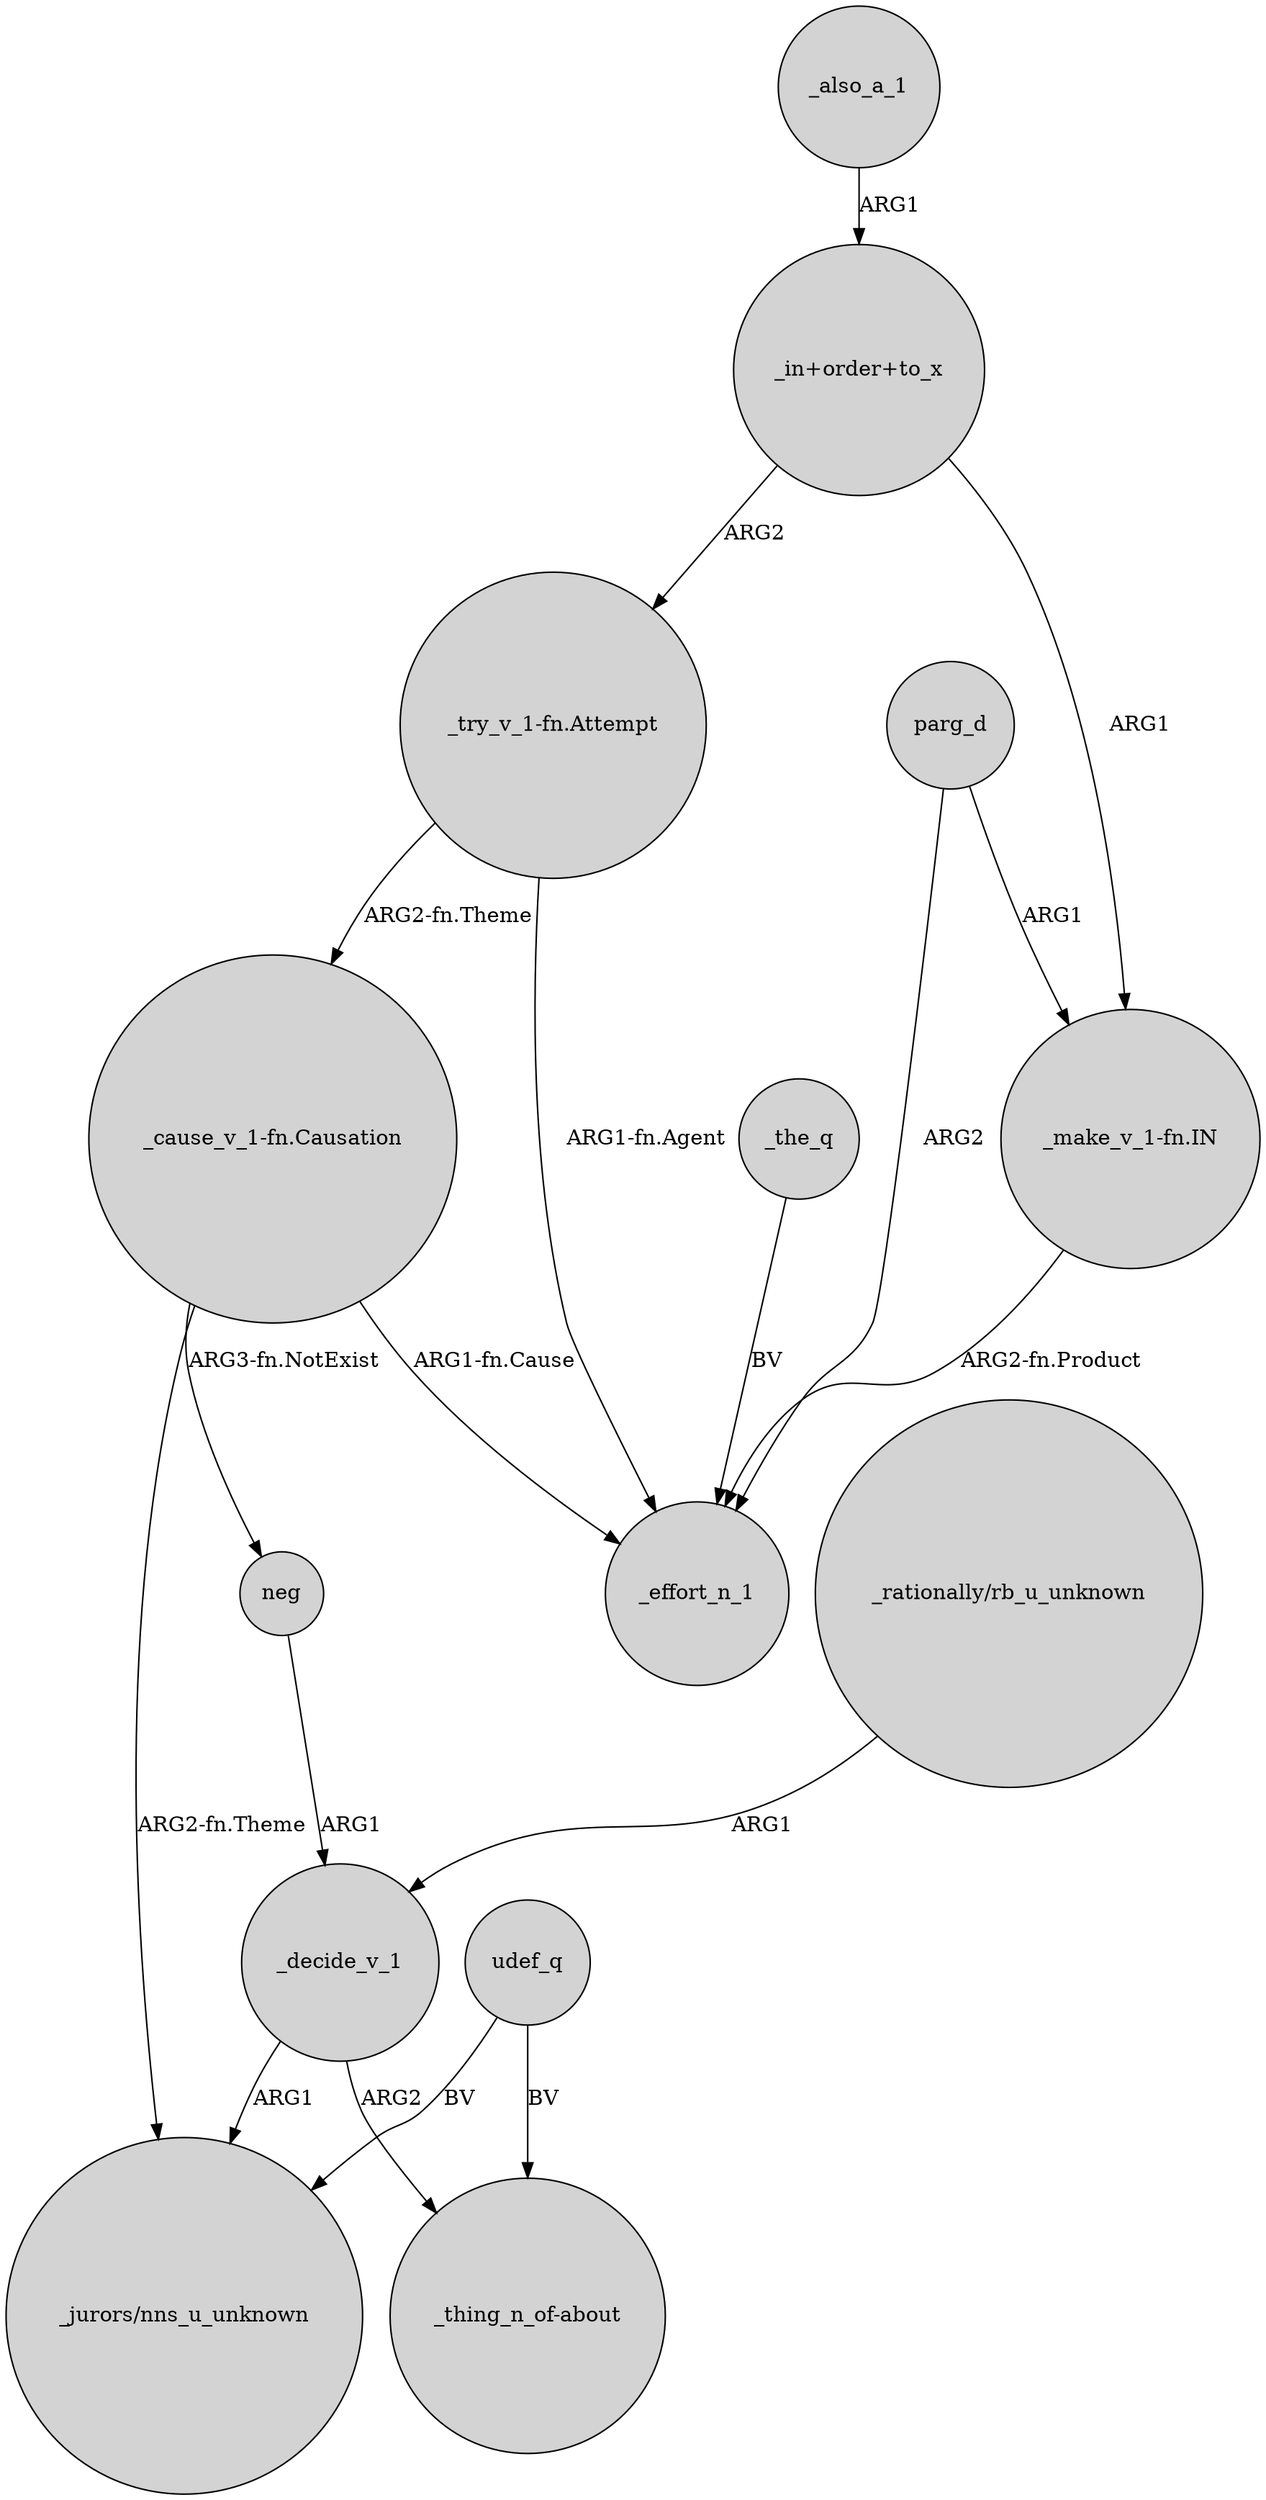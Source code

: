 digraph {
	node [shape=circle style=filled]
	_also_a_1 -> "_in+order+to_x" [label=ARG1]
	parg_d -> "_make_v_1-fn.IN" [label=ARG1]
	parg_d -> _effort_n_1 [label=ARG2]
	udef_q -> "_thing_n_of-about" [label=BV]
	udef_q -> "_jurors/nns_u_unknown" [label=BV]
	"_cause_v_1-fn.Causation" -> _effort_n_1 [label="ARG1-fn.Cause"]
	"_try_v_1-fn.Attempt" -> "_cause_v_1-fn.Causation" [label="ARG2-fn.Theme"]
	"_try_v_1-fn.Attempt" -> _effort_n_1 [label="ARG1-fn.Agent"]
	"_cause_v_1-fn.Causation" -> "_jurors/nns_u_unknown" [label="ARG2-fn.Theme"]
	neg -> _decide_v_1 [label=ARG1]
	_the_q -> _effort_n_1 [label=BV]
	"_rationally/rb_u_unknown" -> _decide_v_1 [label=ARG1]
	"_in+order+to_x" -> "_make_v_1-fn.IN" [label=ARG1]
	_decide_v_1 -> "_thing_n_of-about" [label=ARG2]
	"_cause_v_1-fn.Causation" -> neg [label="ARG3-fn.NotExist"]
	"_make_v_1-fn.IN" -> _effort_n_1 [label="ARG2-fn.Product"]
	"_in+order+to_x" -> "_try_v_1-fn.Attempt" [label=ARG2]
	_decide_v_1 -> "_jurors/nns_u_unknown" [label=ARG1]
}
